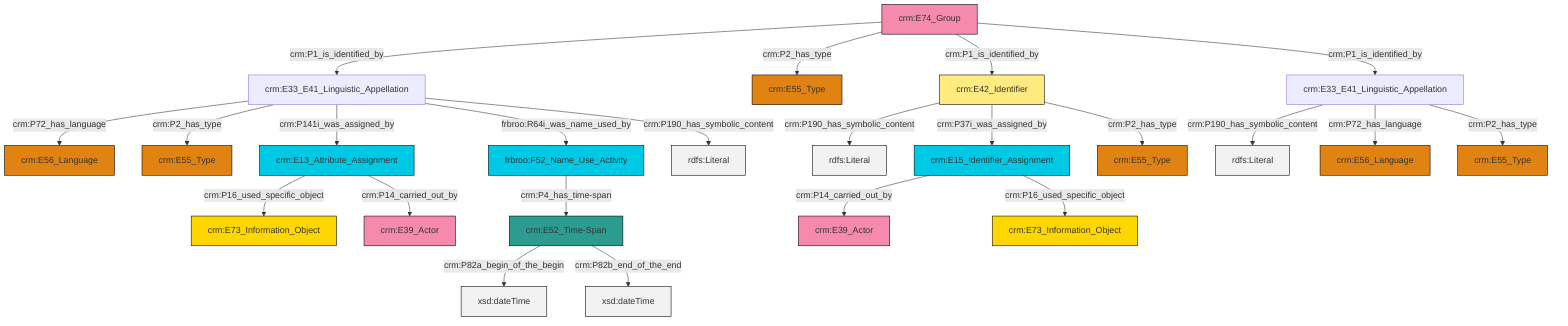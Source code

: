 graph TD
classDef Literal fill:#f2f2f2,stroke:#000000;
classDef CRM_Entity fill:#FFFFFF,stroke:#000000;
classDef Temporal_Entity fill:#00C9E6, stroke:#000000;
classDef Type fill:#E18312, stroke:#000000;
classDef Time-Span fill:#2C9C91, stroke:#000000;
classDef Appellation fill:#FFEB7F, stroke:#000000;
classDef Place fill:#008836, stroke:#000000;
classDef Persistent_Item fill:#B266B2, stroke:#000000;
classDef Conceptual_Object fill:#FFD700, stroke:#000000;
classDef Physical_Thing fill:#D2B48C, stroke:#000000;
classDef Actor fill:#f58aad, stroke:#000000;
classDef PC_Classes fill:#4ce600, stroke:#000000;
classDef Multi fill:#cccccc,stroke:#000000;

0["crm:E52_Time-Span"]:::Time-Span -->|crm:P82a_begin_of_the_begin| 1[xsd:dateTime]:::Literal
6["crm:E33_E41_Linguistic_Appellation"]:::Default -->|crm:P190_has_symbolic_content| 7[rdfs:Literal]:::Literal
0["crm:E52_Time-Span"]:::Time-Span -->|crm:P82b_end_of_the_end| 8[xsd:dateTime]:::Literal
11["crm:E13_Attribute_Assignment"]:::Temporal_Entity -->|crm:P16_used_specific_object| 12["crm:E73_Information_Object"]:::Conceptual_Object
13["crm:E15_Identifier_Assignment"]:::Temporal_Entity -->|crm:P14_carried_out_by| 14["crm:E39_Actor"]:::Actor
11["crm:E13_Attribute_Assignment"]:::Temporal_Entity -->|crm:P14_carried_out_by| 20["crm:E39_Actor"]:::Actor
15["crm:E42_Identifier"]:::Appellation -->|crm:P190_has_symbolic_content| 21[rdfs:Literal]:::Literal
17["crm:E33_E41_Linguistic_Appellation"]:::Default -->|crm:P72_has_language| 25["crm:E56_Language"]:::Type
17["crm:E33_E41_Linguistic_Appellation"]:::Default -->|crm:P2_has_type| 28["crm:E55_Type"]:::Type
15["crm:E42_Identifier"]:::Appellation -->|crm:P37i_was_assigned_by| 13["crm:E15_Identifier_Assignment"]:::Temporal_Entity
29["crm:E74_Group"]:::Actor -->|crm:P1_is_identified_by| 17["crm:E33_E41_Linguistic_Appellation"]:::Default
17["crm:E33_E41_Linguistic_Appellation"]:::Default -->|crm:P141i_was_assigned_by| 11["crm:E13_Attribute_Assignment"]:::Temporal_Entity
15["crm:E42_Identifier"]:::Appellation -->|crm:P2_has_type| 9["crm:E55_Type"]:::Type
6["crm:E33_E41_Linguistic_Appellation"]:::Default -->|crm:P72_has_language| 2["crm:E56_Language"]:::Type
17["crm:E33_E41_Linguistic_Appellation"]:::Default -->|frbroo:R64i_was_name_used_by| 23["frbroo:F52_Name_Use_Activity"]:::Temporal_Entity
17["crm:E33_E41_Linguistic_Appellation"]:::Default -->|crm:P190_has_symbolic_content| 33[rdfs:Literal]:::Literal
29["crm:E74_Group"]:::Actor -->|crm:P2_has_type| 4["crm:E55_Type"]:::Type
13["crm:E15_Identifier_Assignment"]:::Temporal_Entity -->|crm:P16_used_specific_object| 35["crm:E73_Information_Object"]:::Conceptual_Object
29["crm:E74_Group"]:::Actor -->|crm:P1_is_identified_by| 15["crm:E42_Identifier"]:::Appellation
6["crm:E33_E41_Linguistic_Appellation"]:::Default -->|crm:P2_has_type| 31["crm:E55_Type"]:::Type
29["crm:E74_Group"]:::Actor -->|crm:P1_is_identified_by| 6["crm:E33_E41_Linguistic_Appellation"]:::Default
23["frbroo:F52_Name_Use_Activity"]:::Temporal_Entity -->|crm:P4_has_time-span| 0["crm:E52_Time-Span"]:::Time-Span